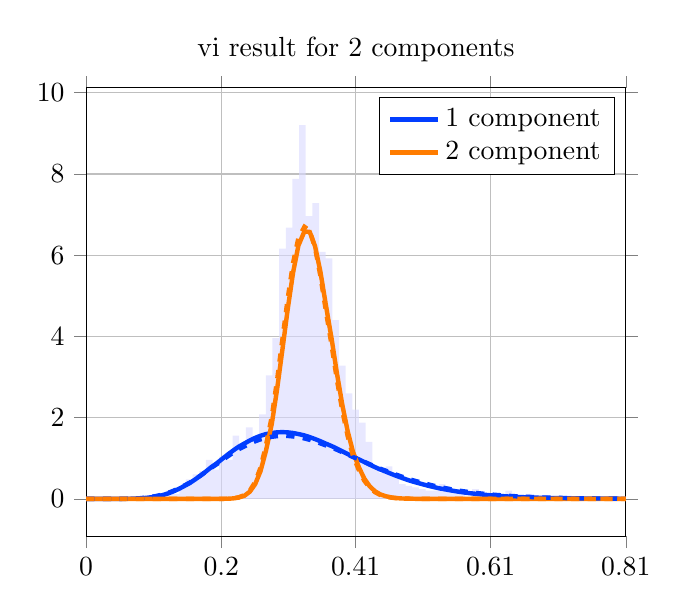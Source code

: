 \begin{tikzpicture}
\begin{axis}[title={vi result for 2 components}, yticklabel style={/pgf/number format/fixed,
            /pgf/number format/precision=3}, grid={major}, yminorgrids={true}, tick align={outside}, xtick={0.0,0.203,0.405,0.608,0.811}, xmin={0.0}, xmax={0.811}, scaled y ticks={false}]
    \addplot[ybar interval, fill={blue!15}, forget plot, opacity={0.6}, draw={none}, bar width={5.0e-6}]
        table[row sep={\\}]
        {
            \\
            0.04  0.04  \\
            0.05  0.0  \\
            0.06  0.0  \\
            0.07  0.0  \\
            0.08  0.0  \\
            0.09  0.0  \\
            0.1  0.0  \\
            0.11  0.08  \\
            0.12  0.2  \\
            0.13  0.12  \\
            0.14  0.28  \\
            0.15  0.48  \\
            0.16  0.6  \\
            0.17  0.68  \\
            0.18  0.96  \\
            0.19  0.72  \\
            0.2  1.04  \\
            0.21  0.96  \\
            0.22  1.56  \\
            0.23  1.28  \\
            0.24  1.76  \\
            0.25  1.52  \\
            0.26  2.08  \\
            0.27  3.04  \\
            0.28  3.96  \\
            0.29  6.16  \\
            0.3  6.68  \\
            0.31  7.88  \\
            0.32  9.2  \\
            0.33  6.96  \\
            0.34  7.28  \\
            0.35  6.08  \\
            0.36  5.92  \\
            0.37  4.4  \\
            0.38  3.28  \\
            0.39  2.6  \\
            0.4  2.2  \\
            0.41  1.88  \\
            0.42  1.4  \\
            0.43  0.76  \\
            0.44  0.64  \\
            0.45  0.8  \\
            0.46  0.64  \\
            0.47  0.36  \\
            0.48  0.32  \\
            0.49  0.28  \\
            0.5  0.24  \\
            0.51  0.2  \\
            0.52  0.2  \\
            0.53  0.36  \\
            0.54  0.2  \\
            0.55  0.2  \\
            0.56  0.24  \\
            0.57  0.0  \\
            0.58  0.24  \\
            0.59  0.12  \\
            0.6  0.04  \\
            0.61  0.04  \\
            0.62  0.12  \\
            0.63  0.2  \\
            0.64  0.08  \\
            0.65  0.08  \\
            0.66  0.12  \\
            0.67  0.04  \\
            0.68  0.0  \\
            0.69  0.04  \\
            0.7  0.0  \\
            0.71  0.0  \\
            0.72  0.08  \\
            0.73  0.0  \\
            0.74  0.04  \\
            0.75  0.0  \\
            0.76  0.0  \\
            0.77  0.0  \\
            0.78  0.0  \\
            0.79  0.0  \\
            0.8  0.0  \\
            0.81  0.04  \\
            0.82  0.0  \\
        }
        ;
    \addplot[style={{ultra thick}}, color={rgb,1:red,0.008;green,0.243;blue,1.0}]
        table[row sep={\\}]
        {
            \\
            0.0  0.0  \\
            0.008  2.728e-10  \\
            0.016  8.491e-8  \\
            0.025  2.208e-6  \\
            0.033  2.079e-5  \\
            0.041  0.0  \\
            0.049  0.0  \\
            0.057  0.001  \\
            0.066  0.003  \\
            0.074  0.007  \\
            0.082  0.013  \\
            0.09  0.024  \\
            0.098  0.04  \\
            0.106  0.063  \\
            0.115  0.093  \\
            0.123  0.133  \\
            0.131  0.183  \\
            0.139  0.242  \\
            0.147  0.312  \\
            0.156  0.392  \\
            0.164  0.48  \\
            0.172  0.575  \\
            0.18  0.675  \\
            0.188  0.78  \\
            0.197  0.885  \\
            0.205  0.99  \\
            0.213  1.093  \\
            0.221  1.191  \\
            0.229  1.282  \\
            0.238  1.365  \\
            0.246  1.438  \\
            0.254  1.501  \\
            0.262  1.553  \\
            0.27  1.593  \\
            0.279  1.622  \\
            0.287  1.638  \\
            0.295  1.643  \\
            0.303  1.637  \\
            0.311  1.621  \\
            0.319  1.596  \\
            0.328  1.562  \\
            0.336  1.52  \\
            0.344  1.472  \\
            0.352  1.419  \\
            0.36  1.361  \\
            0.369  1.299  \\
            0.377  1.236  \\
            0.385  1.17  \\
            0.393  1.104  \\
            0.401  1.037  \\
            0.41  0.971  \\
            0.418  0.907  \\
            0.426  0.843  \\
            0.434  0.782  \\
            0.442  0.723  \\
            0.451  0.666  \\
            0.459  0.612  \\
            0.467  0.561  \\
            0.475  0.513  \\
            0.483  0.467  \\
            0.491  0.425  \\
            0.5  0.385  \\
            0.508  0.349  \\
            0.516  0.315  \\
            0.524  0.284  \\
            0.532  0.255  \\
            0.541  0.229  \\
            0.549  0.205  \\
            0.557  0.183  \\
            0.565  0.164  \\
            0.573  0.146  \\
            0.582  0.13  \\
            0.59  0.115  \\
            0.598  0.102  \\
            0.606  0.09  \\
            0.614  0.08  \\
            0.623  0.07  \\
            0.631  0.062  \\
            0.639  0.054  \\
            0.647  0.048  \\
            0.655  0.042  \\
            0.664  0.037  \\
            0.672  0.032  \\
            0.68  0.028  \\
            0.688  0.024  \\
            0.696  0.021  \\
            0.704  0.019  \\
            0.713  0.016  \\
            0.721  0.014  \\
            0.729  0.012  \\
            0.737  0.01  \\
            0.745  0.009  \\
            0.754  0.008  \\
            0.762  0.007  \\
            0.77  0.006  \\
            0.778  0.005  \\
            0.786  0.004  \\
            0.795  0.004  \\
            0.803  0.003  \\
            0.811  0.003  \\
        }
        ;
    \addlegendentry {1 component}
    \addplot[style={{ultra thick}}, color={rgb,1:red,1.0;green,0.486;blue,0.0}]
        table[row sep={\\}]
        {
            \\
            0.0  0.0  \\
            0.008  1.565e-105  \\
            0.016  1.269e-79  \\
            0.025  7.273e-65  \\
            0.033  1.134e-54  \\
            0.041  5.569e-47  \\
            0.049  7.158e-41  \\
            0.057  7.444e-36  \\
            0.066  1.229e-31  \\
            0.074  4.978e-28  \\
            0.082  6.653e-25  \\
            0.09  3.625e-22  \\
            0.098  9.419e-20  \\
            0.106  1.314e-17  \\
            0.115  1.079e-15  \\
            0.123  5.616e-14  \\
            0.131  1.963e-12  \\
            0.139  4.841e-11  \\
            0.147  8.76e-10  \\
            0.156  1.203e-8  \\
            0.164  1.29e-7  \\
            0.172  1.106e-6  \\
            0.18  7.743e-6  \\
            0.188  4.507e-5  \\
            0.197  0.0  \\
            0.205  0.001  \\
            0.213  0.003  \\
            0.221  0.011  \\
            0.229  0.031  \\
            0.238  0.078  \\
            0.246  0.177  \\
            0.254  0.363  \\
            0.262  0.681  \\
            0.27  1.169  \\
            0.279  1.849  \\
            0.287  2.707  \\
            0.295  3.685  \\
            0.303  4.683  \\
            0.311  5.575  \\
            0.319  6.239  \\
            0.328  6.585  \\
            0.336  6.572  \\
            0.344  6.22  \\
            0.352  5.597  \\
            0.36  4.798  \\
            0.369  3.928  \\
            0.377  3.077  \\
            0.385  2.311  \\
            0.393  1.667  \\
            0.401  1.157  \\
            0.41  0.773  \\
            0.418  0.499  \\
            0.426  0.311  \\
            0.434  0.188  \\
            0.442  0.11  \\
            0.451  0.062  \\
            0.459  0.034  \\
            0.467  0.018  \\
            0.475  0.009  \\
            0.483  0.005  \\
            0.491  0.002  \\
            0.5  0.001  \\
            0.508  0.001  \\
            0.516  0.0  \\
            0.524  0.0  \\
            0.532  4.883e-5  \\
            0.541  2.101e-5  \\
            0.549  8.86e-6  \\
            0.557  3.662e-6  \\
            0.565  1.485e-6  \\
            0.573  5.908e-7  \\
            0.582  2.308e-7  \\
            0.59  8.861e-8  \\
            0.598  3.343e-8  \\
            0.606  1.24e-8  \\
            0.614  4.528e-9  \\
            0.623  1.627e-9  \\
            0.631  5.756e-10  \\
            0.639  2.006e-10  \\
            0.647  6.889e-11  \\
            0.655  2.332e-11  \\
            0.664  7.787e-12  \\
            0.672  2.565e-12  \\
            0.68  8.335e-13  \\
            0.688  2.674e-13  \\
            0.696  8.471e-14  \\
            0.704  2.651e-14  \\
            0.713  8.194e-15  \\
            0.721  2.504e-15  \\
            0.729  7.561e-16  \\
            0.737  2.258e-16  \\
            0.745  6.669e-17  \\
            0.754  1.949e-17  \\
            0.762  5.635e-18  \\
            0.77  1.612e-18  \\
            0.778  4.568e-19  \\
            0.786  1.281e-19  \\
            0.795  3.559e-20  \\
            0.803  9.794e-21  \\
            0.811  2.67e-21  \\
        }
        ;
    \addlegendentry {2 component}
    \addplot[style={{ultra thick, dashed}}, color={rgb,1:red,0.008;green,0.243;blue,1.0}]
        table[row sep={\\}]
        {
            \\
            0.0  0.0  \\
            0.008  1.266e-9  \\
            0.016  2.597e-7  \\
            0.025  5.336e-6  \\
            0.033  4.272e-5  \\
            0.041  0.0  \\
            0.049  0.001  \\
            0.057  0.002  \\
            0.066  0.005  \\
            0.074  0.009  \\
            0.082  0.017  \\
            0.09  0.03  \\
            0.098  0.048  \\
            0.106  0.073  \\
            0.115  0.105  \\
            0.123  0.147  \\
            0.131  0.197  \\
            0.139  0.256  \\
            0.147  0.325  \\
            0.156  0.401  \\
            0.164  0.485  \\
            0.172  0.574  \\
            0.18  0.668  \\
            0.188  0.764  \\
            0.197  0.861  \\
            0.205  0.956  \\
            0.213  1.049  \\
            0.221  1.137  \\
            0.229  1.219  \\
            0.238  1.294  \\
            0.246  1.361  \\
            0.254  1.418  \\
            0.262  1.465  \\
            0.27  1.502  \\
            0.279  1.529  \\
            0.287  1.545  \\
            0.295  1.552  \\
            0.303  1.549  \\
            0.311  1.537  \\
            0.319  1.516  \\
            0.328  1.488  \\
            0.336  1.454  \\
            0.344  1.413  \\
            0.352  1.367  \\
            0.36  1.317  \\
            0.369  1.264  \\
            0.377  1.208  \\
            0.385  1.15  \\
            0.393  1.091  \\
            0.401  1.031  \\
            0.41  0.972  \\
            0.418  0.912  \\
            0.426  0.854  \\
            0.434  0.798  \\
            0.442  0.742  \\
            0.451  0.689  \\
            0.459  0.638  \\
            0.467  0.589  \\
            0.475  0.543  \\
            0.483  0.499  \\
            0.491  0.457  \\
            0.5  0.419  \\
            0.508  0.382  \\
            0.516  0.348  \\
            0.524  0.317  \\
            0.532  0.287  \\
            0.541  0.26  \\
            0.549  0.235  \\
            0.557  0.212  \\
            0.565  0.191  \\
            0.573  0.172  \\
            0.582  0.154  \\
            0.59  0.138  \\
            0.598  0.124  \\
            0.606  0.111  \\
            0.614  0.099  \\
            0.623  0.088  \\
            0.631  0.078  \\
            0.639  0.07  \\
            0.647  0.062  \\
            0.655  0.055  \\
            0.664  0.049  \\
            0.672  0.043  \\
            0.68  0.038  \\
            0.688  0.033  \\
            0.696  0.029  \\
            0.704  0.026  \\
            0.713  0.023  \\
            0.721  0.02  \\
            0.729  0.018  \\
            0.737  0.015  \\
            0.745  0.013  \\
            0.754  0.012  \\
            0.762  0.01  \\
            0.77  0.009  \\
            0.778  0.008  \\
            0.786  0.007  \\
            0.795  0.006  \\
            0.803  0.005  \\
            0.811  0.005  \\
        }
        ;
    \addplot[style={{ultra thick, dashed}}, color={rgb,1:red,1.0;green,0.486;blue,0.0}]
        table[row sep={\\}]
        {
            \\
            0.0  0.0  \\
            0.008  5.052e-105  \\
            0.016  3.425e-79  \\
            0.025  1.763e-64  \\
            0.033  2.542e-54  \\
            0.041  1.174e-46  \\
            0.049  1.433e-40  \\
            0.057  1.426e-35  \\
            0.066  2.263e-31  \\
            0.074  8.847e-28  \\
            0.082  1.145e-24  \\
            0.09  6.054e-22  \\
            0.098  1.53e-19  \\
            0.106  2.08e-17  \\
            0.115  1.667e-15  \\
            0.123  8.474e-14  \\
            0.131  2.898e-12  \\
            0.139  6.996e-11  \\
            0.147  1.241e-9  \\
            0.156  1.671e-8  \\
            0.164  1.758e-7  \\
            0.172  1.48e-6  \\
            0.18  1.018e-5  \\
            0.188  5.828e-5  \\
            0.197  0.0  \\
            0.205  0.001  \\
            0.213  0.004  \\
            0.221  0.013  \\
            0.229  0.037  \\
            0.238  0.092  \\
            0.246  0.205  \\
            0.254  0.416  \\
            0.262  0.768  \\
            0.27  1.301  \\
            0.279  2.03  \\
            0.287  2.933  \\
            0.295  3.942  \\
            0.303  4.945  \\
            0.311  5.814  \\
            0.319  6.426  \\
            0.328  6.699  \\
            0.336  6.605  \\
            0.344  6.177  \\
            0.352  5.492  \\
            0.36  4.654  \\
            0.369  3.766  \\
            0.377  2.917  \\
            0.385  2.166  \\
            0.393  1.545  \\
            0.401  1.06  \\
            0.41  0.701  \\
            0.418  0.447  \\
            0.426  0.276  \\
            0.434  0.165  \\
            0.442  0.095  \\
            0.451  0.053  \\
            0.459  0.029  \\
            0.467  0.015  \\
            0.475  0.008  \\
            0.483  0.004  \\
            0.491  0.002  \\
            0.5  0.001  \\
            0.508  0.0  \\
            0.516  0.0  \\
            0.524  8.707e-5  \\
            0.532  3.79e-5  \\
            0.541  1.615e-5  \\
            0.549  6.744e-6  \\
            0.557  2.761e-6  \\
            0.565  1.109e-6  \\
            0.573  4.369e-7  \\
            0.582  1.691e-7  \\
            0.59  6.429e-8  \\
            0.598  2.403e-8  \\
            0.606  8.834e-9  \\
            0.614  3.195e-9  \\
            0.623  1.137e-9  \\
            0.631  3.986e-10  \\
            0.639  1.377e-10  \\
            0.647  4.684e-11  \\
            0.655  1.572e-11  \\
            0.664  5.199e-12  \\
            0.672  1.697e-12  \\
            0.68  5.466e-13  \\
            0.688  1.738e-13  \\
            0.696  5.457e-14  \\
            0.704  1.692e-14  \\
            0.713  5.185e-15  \\
            0.721  1.57e-15  \\
            0.729  4.701e-16  \\
            0.737  1.392e-16  \\
            0.745  4.075e-17  \\
            0.754  1.18e-17  \\
            0.762  3.383e-18  \\
            0.77  9.599e-19  \\
            0.778  2.696e-19  \\
            0.786  7.497e-20  \\
            0.795  2.065e-20  \\
            0.803  5.634e-21  \\
            0.811  1.523e-21  \\
        }
        ;
\end{axis}
\end{tikzpicture}
